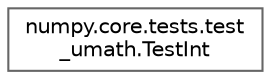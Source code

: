 digraph "Graphical Class Hierarchy"
{
 // LATEX_PDF_SIZE
  bgcolor="transparent";
  edge [fontname=Helvetica,fontsize=10,labelfontname=Helvetica,labelfontsize=10];
  node [fontname=Helvetica,fontsize=10,shape=box,height=0.2,width=0.4];
  rankdir="LR";
  Node0 [id="Node000000",label="numpy.core.tests.test\l_umath.TestInt",height=0.2,width=0.4,color="grey40", fillcolor="white", style="filled",URL="$d1/d04/classnumpy_1_1core_1_1tests_1_1test__umath_1_1TestInt.html",tooltip=" "];
}

